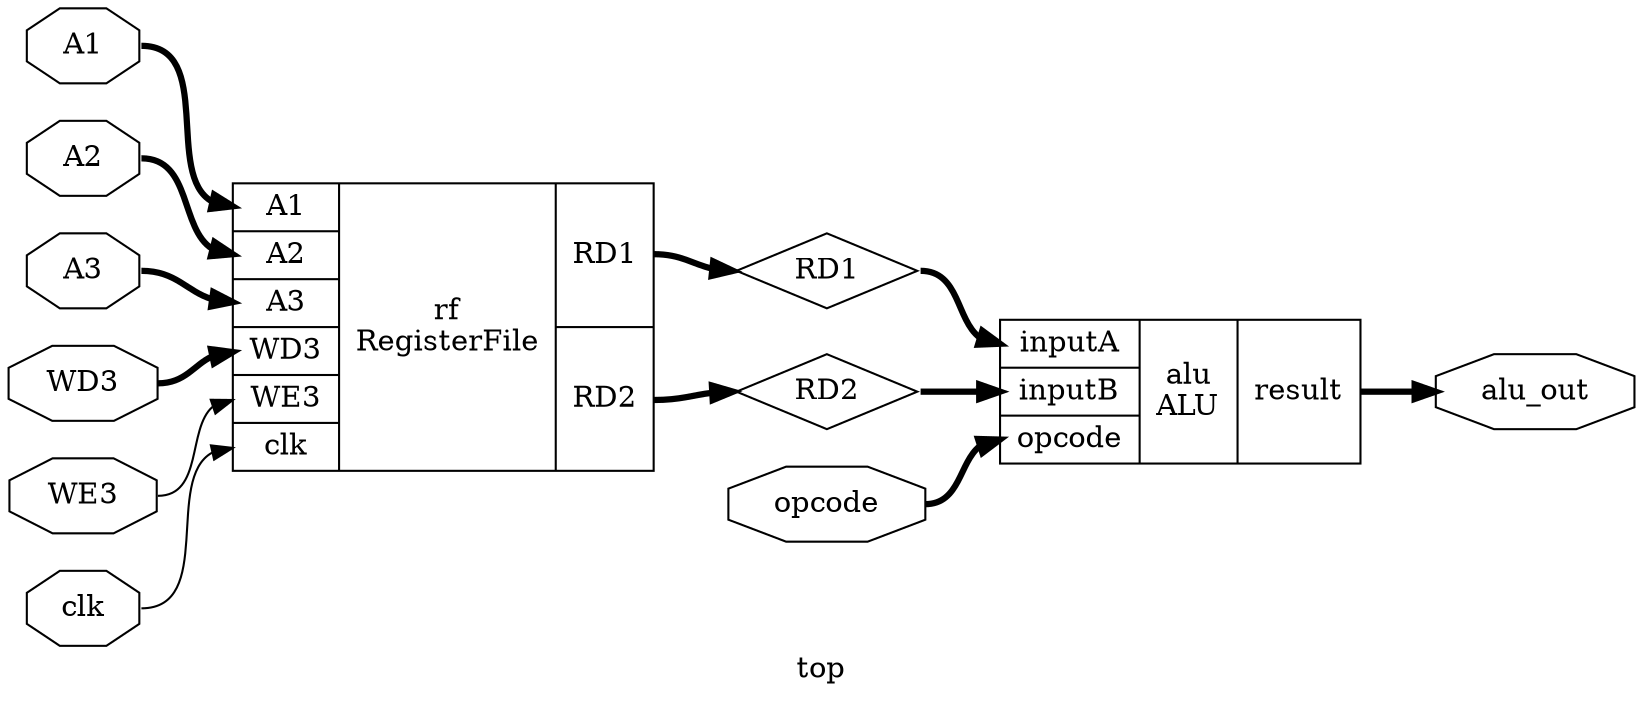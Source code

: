 digraph "top" {
label="top";
rankdir="LR";
remincross=true;
n1 [ shape=diamond, label="RD2", color="black", fontcolor="black" ];
n2 [ shape=diamond, label="RD1", color="black", fontcolor="black" ];
n3 [ shape=octagon, label="alu_out", color="black", fontcolor="black" ];
n4 [ shape=octagon, label="opcode", color="black", fontcolor="black" ];
n5 [ shape=octagon, label="WD3", color="black", fontcolor="black" ];
n6 [ shape=octagon, label="A3", color="black", fontcolor="black" ];
n7 [ shape=octagon, label="A2", color="black", fontcolor="black" ];
n8 [ shape=octagon, label="A1", color="black", fontcolor="black" ];
n9 [ shape=octagon, label="WE3", color="black", fontcolor="black" ];
n10 [ shape=octagon, label="clk", color="black", fontcolor="black" ];
c14 [ shape=record, label="{{<p11> inputA|<p12> inputB|<p4> opcode}|alu\nALU|{<p13> result}}",  ];
c15 [ shape=record, label="{{<p8> A1|<p7> A2|<p6> A3|<p5> WD3|<p9> WE3|<p10> clk}|rf\nRegisterFile|{<p2> RD1|<p1> RD2}}",  ];
c15:p1:e -> n1:w [color="black", fontcolor="black", style="setlinewidth(3)", label=""];
n1:e -> c14:p12:w [color="black", fontcolor="black", style="setlinewidth(3)", label=""];
n10:e -> c15:p10:w [color="black", fontcolor="black", label=""];
c15:p2:e -> n2:w [color="black", fontcolor="black", style="setlinewidth(3)", label=""];
n2:e -> c14:p11:w [color="black", fontcolor="black", style="setlinewidth(3)", label=""];
c14:p13:e -> n3:w [color="black", fontcolor="black", style="setlinewidth(3)", label=""];
n4:e -> c14:p4:w [color="black", fontcolor="black", style="setlinewidth(3)", label=""];
n5:e -> c15:p5:w [color="black", fontcolor="black", style="setlinewidth(3)", label=""];
n6:e -> c15:p6:w [color="black", fontcolor="black", style="setlinewidth(3)", label=""];
n7:e -> c15:p7:w [color="black", fontcolor="black", style="setlinewidth(3)", label=""];
n8:e -> c15:p8:w [color="black", fontcolor="black", style="setlinewidth(3)", label=""];
n9:e -> c15:p9:w [color="black", fontcolor="black", label=""];
}
